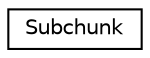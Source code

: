digraph "Graphical Class Hierarchy"
{
 // LATEX_PDF_SIZE
  edge [fontname="Helvetica",fontsize="10",labelfontname="Helvetica",labelfontsize="10"];
  node [fontname="Helvetica",fontsize="10",shape=record];
  rankdir="LR";
  Node0 [label="Subchunk",height=0.2,width=0.4,color="black", fillcolor="white", style="filled",URL="$d7/dbf/classSubchunk.html",tooltip=" "];
}
